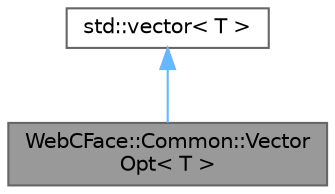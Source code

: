 digraph "WebCFace::Common::VectorOpt&lt; T &gt;"
{
 // LATEX_PDF_SIZE
  bgcolor="transparent";
  edge [fontname=Helvetica,fontsize=10,labelfontname=Helvetica,labelfontsize=10];
  node [fontname=Helvetica,fontsize=10,shape=box,height=0.2,width=0.4];
  Node1 [id="Node000001",label="WebCFace::Common::Vector\lOpt\< T \>",height=0.2,width=0.4,color="gray40", fillcolor="grey60", style="filled", fontcolor="black",tooltip="1つの値またはvectorを持つクラス"];
  Node2 -> Node1 [id="edge1_Node000001_Node000002",dir="back",color="steelblue1",style="solid",tooltip=" "];
  Node2 [id="Node000002",label="std::vector\< T \>",height=0.2,width=0.4,color="gray40", fillcolor="white", style="filled",tooltip=" "];
}
